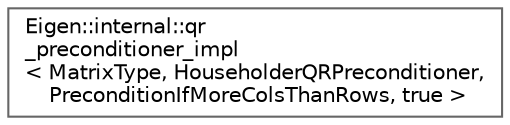 digraph "类继承关系图"
{
 // LATEX_PDF_SIZE
  bgcolor="transparent";
  edge [fontname=Helvetica,fontsize=10,labelfontname=Helvetica,labelfontsize=10];
  node [fontname=Helvetica,fontsize=10,shape=box,height=0.2,width=0.4];
  rankdir="LR";
  Node0 [id="Node000000",label="Eigen::internal::qr\l_preconditioner_impl\l\< MatrixType, HouseholderQRPreconditioner,\l PreconditionIfMoreColsThanRows, true \>",height=0.2,width=0.4,color="grey40", fillcolor="white", style="filled",URL="$class_eigen_1_1internal_1_1qr__preconditioner__impl_3_01_matrix_type_00_01_householder_q_r_preco31667955395337fca0dd5f85cded2a6b.html",tooltip=" "];
}
